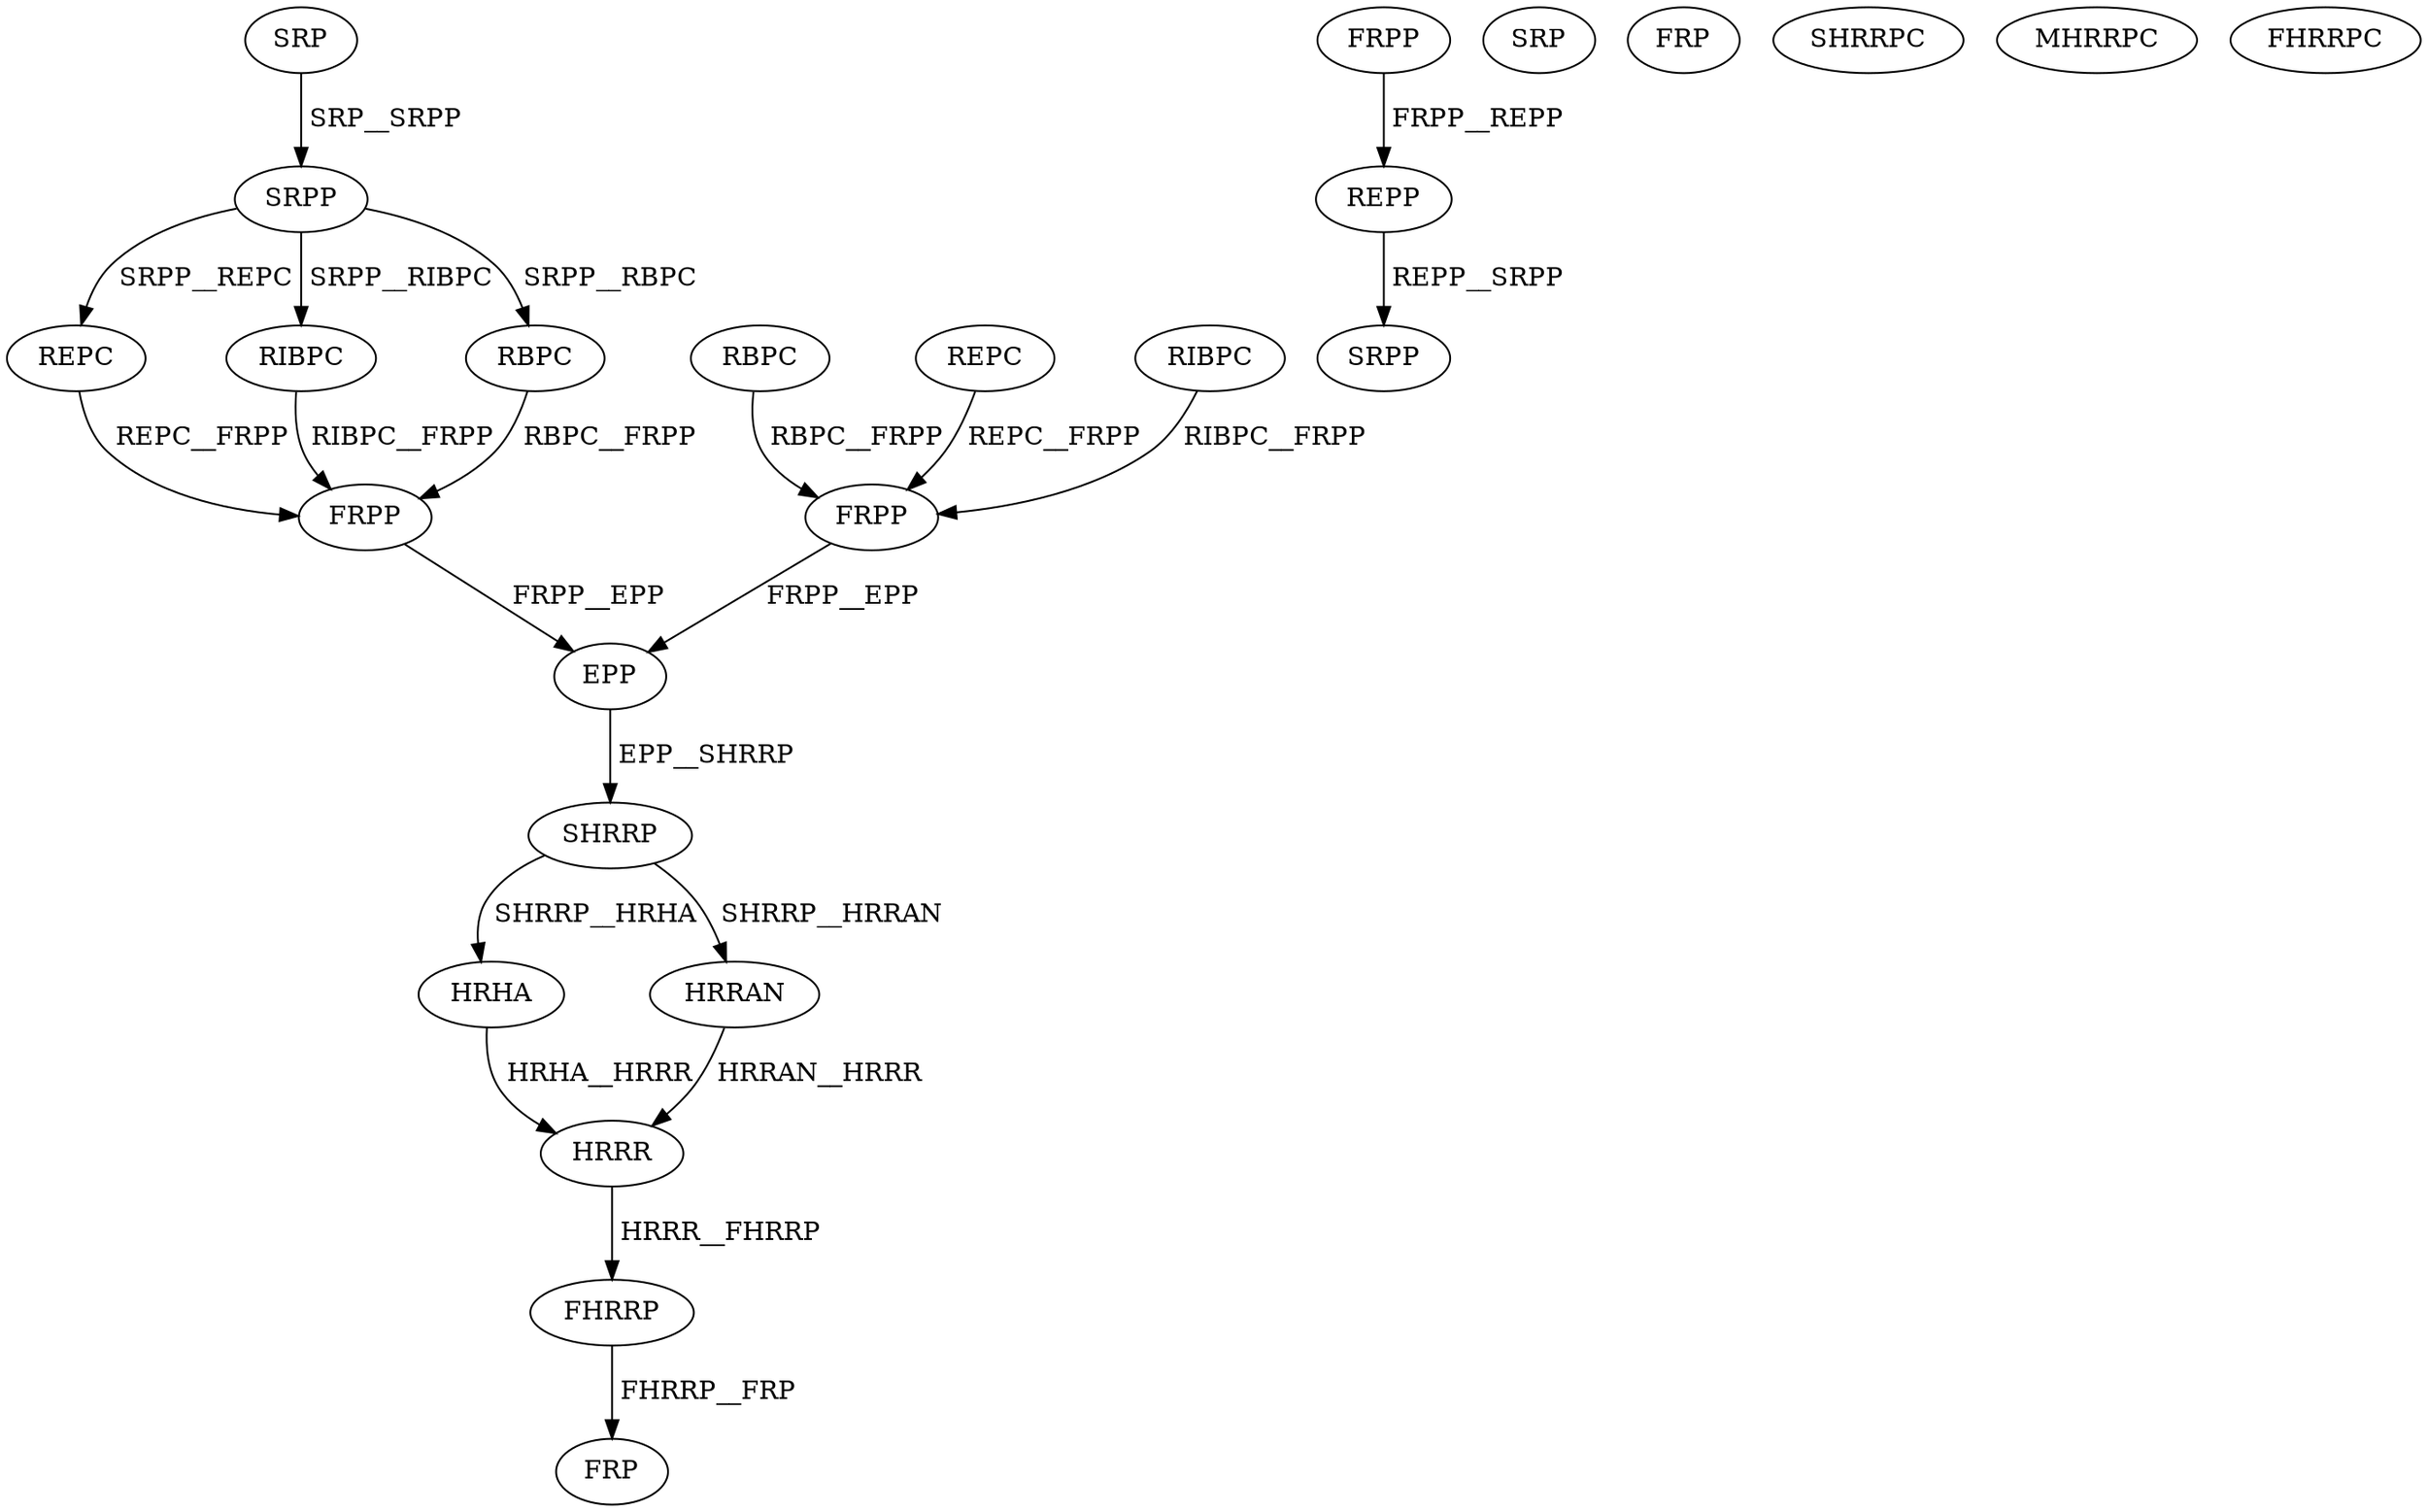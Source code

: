 digraph G { 
1 [label="SRP",color=black,fontcolor=black];
2 [label="FRPP",color=black,fontcolor=black];
3 [label="RBPC",color=black,fontcolor=black];
4 [label="REPC",color=black,fontcolor=black];
5 [label="RIBPC",color=black,fontcolor=black];
6 [label="SRPP",color=black,fontcolor=black];
7 [label="REPP",color=black,fontcolor=black];
8 [label="FRPP",color=black,fontcolor=black];
9 [label="REPC",color=black,fontcolor=black];
10 [label="RIBPC",color=black,fontcolor=black];
11 [label="RBPC",color=black,fontcolor=black];
12 [label="FRPP",color=black,fontcolor=black];
13 [label="SRPP",color=black,fontcolor=black];
14 [label="EPP",color=black,fontcolor=black];
15 [label="SHRRP",color=black,fontcolor=black];
16 [label="SRP",color=black,fontcolor=black];
17 [label="FRP",color=black,fontcolor=black];
18 [label="HRHA",color=black,fontcolor=black];
19 [label="SHRRPC",color=black,fontcolor=black];
20 [label="MHRRPC",color=black,fontcolor=black];
21 [label="HRRAN",color=black,fontcolor=black];
22 [label="FHRRPC",color=black,fontcolor=black];
23 [label="HRRR",color=black,fontcolor=black];
24 [label="FHRRP",color=black,fontcolor=black];
25 [label="FRP",color=black,fontcolor=black];
1->6[label=" SRP__SRPP",color=black,fontcolor=black];
2->7[label=" FRPP__REPP",color=black,fontcolor=black];
3->8[label=" RBPC__FRPP",color=black,fontcolor=black];
4->8[label=" REPC__FRPP",color=black,fontcolor=black];
5->8[label=" RIBPC__FRPP",color=black,fontcolor=black];
6->9[label=" SRPP__REPC",color=black,fontcolor=black];
6->10[label=" SRPP__RIBPC",color=black,fontcolor=black];
6->11[label=" SRPP__RBPC",color=black,fontcolor=black];
7->13[label=" REPP__SRPP",color=black,fontcolor=black];
8->14[label=" FRPP__EPP",color=black,fontcolor=black];
9->12[label=" REPC__FRPP",color=black,fontcolor=black];
10->12[label=" RIBPC__FRPP",color=black,fontcolor=black];
11->12[label=" RBPC__FRPP",color=black,fontcolor=black];
12->14[label=" FRPP__EPP",color=black,fontcolor=black];
14->15[label=" EPP__SHRRP",color=black,fontcolor=black];
15->18[label=" SHRRP__HRHA",color=black,fontcolor=black];
15->21[label=" SHRRP__HRRAN",color=black,fontcolor=black];
18->23[label=" HRHA__HRRR",color=black,fontcolor=black];
21->23[label=" HRRAN__HRRR",color=black,fontcolor=black];
23->24[label=" HRRR__FHRRP",color=black,fontcolor=black];
24->25[label=" FHRRP__FRP",color=black,fontcolor=black];
}
